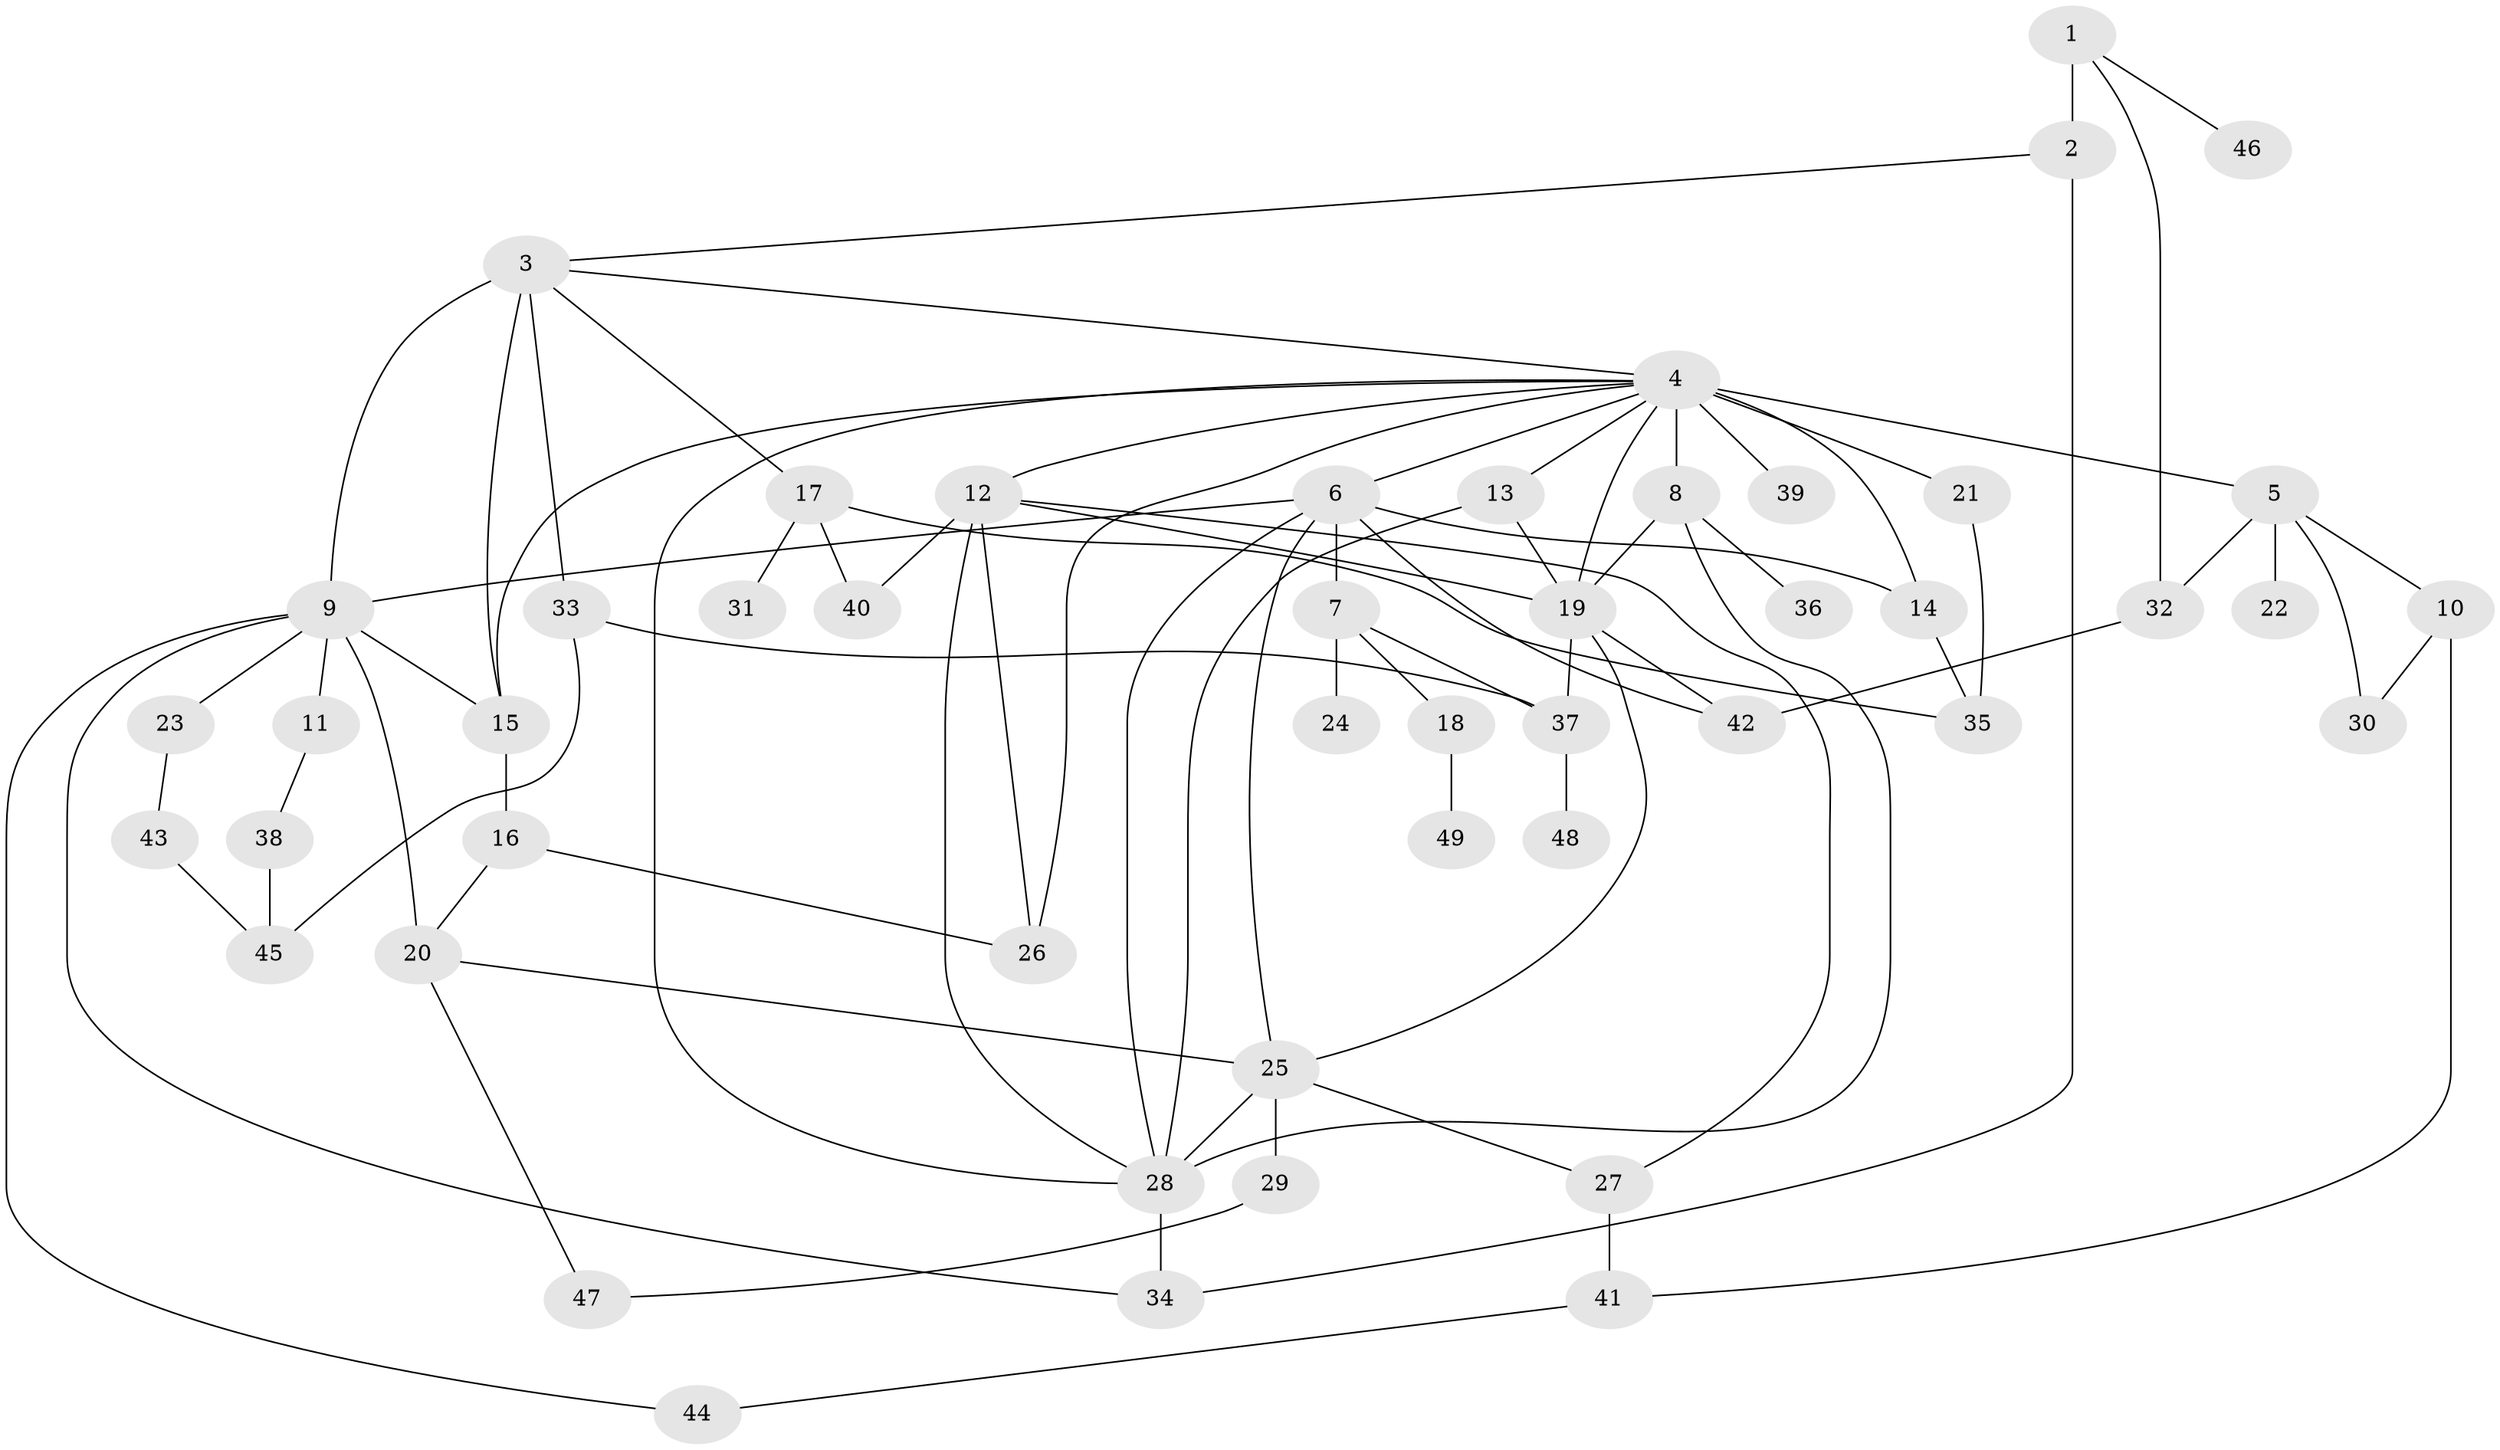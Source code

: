// original degree distribution, {1: 0.4462809917355372, 6: 0.024793388429752067, 9: 0.024793388429752067, 21: 0.008264462809917356, 8: 0.024793388429752067, 2: 0.23140495867768596, 12: 0.008264462809917356, 3: 0.12396694214876033, 5: 0.049586776859504134, 7: 0.008264462809917356, 4: 0.049586776859504134}
// Generated by graph-tools (version 1.1) at 2025/50/03/04/25 22:50:33]
// undirected, 49 vertices, 82 edges
graph export_dot {
  node [color=gray90,style=filled];
  1;
  2;
  3;
  4;
  5;
  6;
  7;
  8;
  9;
  10;
  11;
  12;
  13;
  14;
  15;
  16;
  17;
  18;
  19;
  20;
  21;
  22;
  23;
  24;
  25;
  26;
  27;
  28;
  29;
  30;
  31;
  32;
  33;
  34;
  35;
  36;
  37;
  38;
  39;
  40;
  41;
  42;
  43;
  44;
  45;
  46;
  47;
  48;
  49;
  1 -- 2 [weight=3.0];
  1 -- 32 [weight=1.0];
  1 -- 46 [weight=1.0];
  2 -- 3 [weight=1.0];
  2 -- 34 [weight=1.0];
  3 -- 4 [weight=1.0];
  3 -- 9 [weight=1.0];
  3 -- 15 [weight=1.0];
  3 -- 17 [weight=1.0];
  3 -- 33 [weight=1.0];
  4 -- 5 [weight=1.0];
  4 -- 6 [weight=1.0];
  4 -- 8 [weight=5.0];
  4 -- 12 [weight=1.0];
  4 -- 13 [weight=1.0];
  4 -- 14 [weight=1.0];
  4 -- 15 [weight=1.0];
  4 -- 19 [weight=1.0];
  4 -- 21 [weight=2.0];
  4 -- 26 [weight=1.0];
  4 -- 28 [weight=1.0];
  4 -- 39 [weight=1.0];
  5 -- 10 [weight=1.0];
  5 -- 22 [weight=1.0];
  5 -- 30 [weight=1.0];
  5 -- 32 [weight=1.0];
  6 -- 7 [weight=1.0];
  6 -- 9 [weight=1.0];
  6 -- 14 [weight=1.0];
  6 -- 25 [weight=1.0];
  6 -- 28 [weight=1.0];
  6 -- 42 [weight=1.0];
  7 -- 18 [weight=1.0];
  7 -- 24 [weight=4.0];
  7 -- 37 [weight=1.0];
  8 -- 19 [weight=1.0];
  8 -- 28 [weight=1.0];
  8 -- 36 [weight=1.0];
  9 -- 11 [weight=1.0];
  9 -- 15 [weight=1.0];
  9 -- 20 [weight=4.0];
  9 -- 23 [weight=1.0];
  9 -- 34 [weight=1.0];
  9 -- 44 [weight=1.0];
  10 -- 30 [weight=1.0];
  10 -- 41 [weight=1.0];
  11 -- 38 [weight=1.0];
  12 -- 19 [weight=1.0];
  12 -- 26 [weight=1.0];
  12 -- 27 [weight=1.0];
  12 -- 28 [weight=1.0];
  12 -- 40 [weight=1.0];
  13 -- 19 [weight=4.0];
  13 -- 28 [weight=1.0];
  14 -- 35 [weight=2.0];
  15 -- 16 [weight=1.0];
  16 -- 20 [weight=1.0];
  16 -- 26 [weight=1.0];
  17 -- 31 [weight=1.0];
  17 -- 35 [weight=1.0];
  17 -- 40 [weight=1.0];
  18 -- 49 [weight=1.0];
  19 -- 25 [weight=1.0];
  19 -- 37 [weight=1.0];
  19 -- 42 [weight=1.0];
  20 -- 25 [weight=1.0];
  20 -- 47 [weight=1.0];
  21 -- 35 [weight=1.0];
  23 -- 43 [weight=1.0];
  25 -- 27 [weight=1.0];
  25 -- 28 [weight=2.0];
  25 -- 29 [weight=1.0];
  27 -- 41 [weight=1.0];
  28 -- 34 [weight=2.0];
  29 -- 47 [weight=1.0];
  32 -- 42 [weight=1.0];
  33 -- 37 [weight=1.0];
  33 -- 45 [weight=1.0];
  37 -- 48 [weight=2.0];
  38 -- 45 [weight=1.0];
  41 -- 44 [weight=1.0];
  43 -- 45 [weight=1.0];
}
